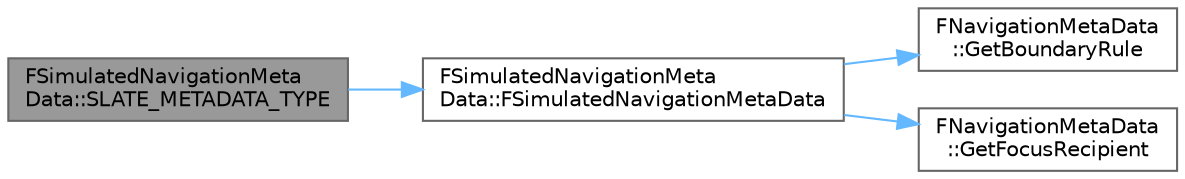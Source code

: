 digraph "FSimulatedNavigationMetaData::SLATE_METADATA_TYPE"
{
 // INTERACTIVE_SVG=YES
 // LATEX_PDF_SIZE
  bgcolor="transparent";
  edge [fontname=Helvetica,fontsize=10,labelfontname=Helvetica,labelfontsize=10];
  node [fontname=Helvetica,fontsize=10,shape=box,height=0.2,width=0.4];
  rankdir="LR";
  Node1 [id="Node000001",label="FSimulatedNavigationMeta\lData::SLATE_METADATA_TYPE",height=0.2,width=0.4,color="gray40", fillcolor="grey60", style="filled", fontcolor="black",tooltip=" "];
  Node1 -> Node2 [id="edge1_Node000001_Node000002",color="steelblue1",style="solid",tooltip=" "];
  Node2 [id="Node000002",label="FSimulatedNavigationMeta\lData::FSimulatedNavigationMetaData",height=0.2,width=0.4,color="grey40", fillcolor="white", style="filled",URL="$d7/d45/classFSimulatedNavigationMetaData.html#a940cae6f6acc118b1675c1584360fa13",tooltip=" "];
  Node2 -> Node3 [id="edge2_Node000002_Node000003",color="steelblue1",style="solid",tooltip=" "];
  Node3 [id="Node000003",label="FNavigationMetaData\l::GetBoundaryRule",height=0.2,width=0.4,color="grey40", fillcolor="white", style="filled",URL="$d8/d75/classFNavigationMetaData.html#af8b02fdeac9d8232ceb1024bf3d0bf7c",tooltip="Get the boundary rule for the provided navigation type."];
  Node2 -> Node4 [id="edge3_Node000002_Node000004",color="steelblue1",style="solid",tooltip=" "];
  Node4 [id="Node000004",label="FNavigationMetaData\l::GetFocusRecipient",height=0.2,width=0.4,color="grey40", fillcolor="white", style="filled",URL="$d8/d75/classFNavigationMetaData.html#aff27bfe3d04c2135ea239ecd8d77d546",tooltip="Get the focus recipient for the provided navigation type."];
}
